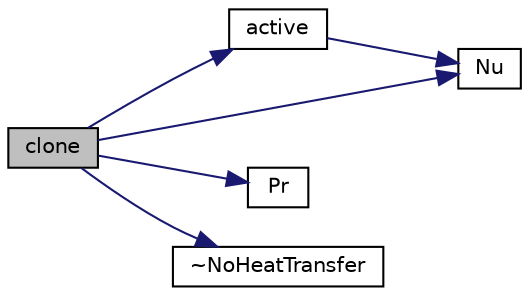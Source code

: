 digraph "clone"
{
  bgcolor="transparent";
  edge [fontname="Helvetica",fontsize="10",labelfontname="Helvetica",labelfontsize="10"];
  node [fontname="Helvetica",fontsize="10",shape=record];
  rankdir="LR";
  Node1 [label="clone",height=0.2,width=0.4,color="black", fillcolor="grey75", style="filled", fontcolor="black"];
  Node1 -> Node2 [color="midnightblue",fontsize="10",style="solid",fontname="Helvetica"];
  Node2 [label="active",height=0.2,width=0.4,color="black",URL="$a01648.html#a6fd1dc792a0b98e6530a7383d4ef3074",tooltip="Flag to indicate whether model activates heat transfer model. "];
  Node2 -> Node3 [color="midnightblue",fontsize="10",style="solid",fontname="Helvetica"];
  Node3 [label="Nu",height=0.2,width=0.4,color="black",URL="$a01648.html#af40cd726038c69856e1f8868b19fa580",tooltip="Nusselt number. "];
  Node1 -> Node3 [color="midnightblue",fontsize="10",style="solid",fontname="Helvetica"];
  Node1 -> Node4 [color="midnightblue",fontsize="10",style="solid",fontname="Helvetica"];
  Node4 [label="Pr",height=0.2,width=0.4,color="black",URL="$a01648.html#ac515ceb356240d12f91da3023ebfbd00",tooltip="Prandtl number. "];
  Node1 -> Node5 [color="midnightblue",fontsize="10",style="solid",fontname="Helvetica"];
  Node5 [label="~NoHeatTransfer",height=0.2,width=0.4,color="black",URL="$a01648.html#aacc3daa4ddc5fd3be26bfa72c52486bb",tooltip="Destructor. "];
}
